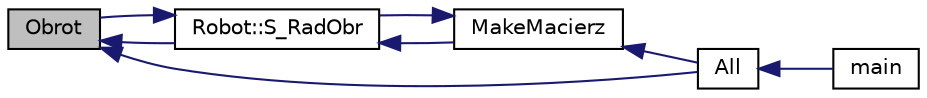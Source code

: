 digraph "Obrot"
{
  edge [fontname="Helvetica",fontsize="10",labelfontname="Helvetica",labelfontsize="10"];
  node [fontname="Helvetica",fontsize="10",shape=record];
  rankdir="LR";
  Node1 [label="Obrot",height=0.2,width=0.4,color="black", fillcolor="grey75", style="filled", fontcolor="black"];
  Node1 -> Node2 [dir="back",color="midnightblue",fontsize="10",style="solid",fontname="Helvetica"];
  Node2 [label="Robot::S_RadObr",height=0.2,width=0.4,color="black", fillcolor="white", style="filled",URL="$class_robot.html#a0462f50beaafab7d478608d05de5837f"];
  Node2 -> Node3 [dir="back",color="midnightblue",fontsize="10",style="solid",fontname="Helvetica"];
  Node3 [label="MakeMacierz",height=0.2,width=0.4,color="black", fillcolor="white", style="filled",URL="$_robot_8cpp.html#a965a5c6a4be1d31ccf86c9ab01bda3fe"];
  Node3 -> Node2 [dir="back",color="midnightblue",fontsize="10",style="solid",fontname="Helvetica"];
  Node3 -> Node4 [dir="back",color="midnightblue",fontsize="10",style="solid",fontname="Helvetica"];
  Node4 [label="All",height=0.2,width=0.4,color="black", fillcolor="white", style="filled",URL="$_all_8cpp.html#a7b0e7672f52ece4489533af8aefe1101"];
  Node4 -> Node5 [dir="back",color="midnightblue",fontsize="10",style="solid",fontname="Helvetica"];
  Node5 [label="main",height=0.2,width=0.4,color="black", fillcolor="white", style="filled",URL="$main_8cpp.html#ae66f6b31b5ad750f1fe042a706a4e3d4"];
  Node2 -> Node1 [dir="back",color="midnightblue",fontsize="10",style="solid",fontname="Helvetica"];
  Node1 -> Node4 [dir="back",color="midnightblue",fontsize="10",style="solid",fontname="Helvetica"];
}
